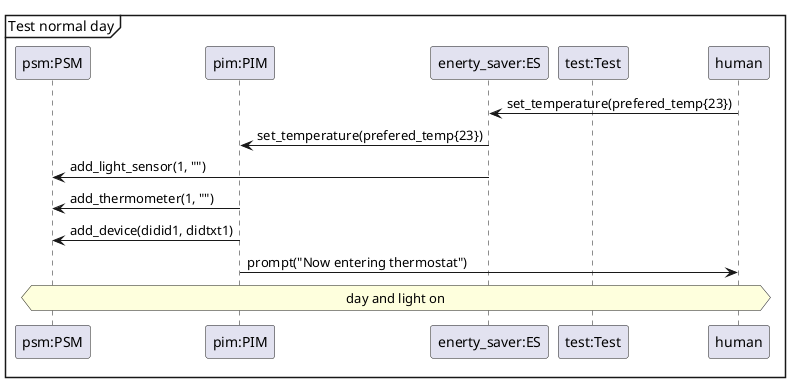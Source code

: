 @startuml sequense diagram
mainframe Test normal day

participant "psm:PSM" as psm
participant "pim:PIM" as pim
participant "enerty_saver:ES" as es
participant "test:Test" as test

'Set preferred temp
es <- human: set_temperature(prefered_temp{23})
pim <- es: set_temperature(prefered_temp{23})

psm <- es: add_light_sensor(1, "")

psm <- pim: add_thermometer(1, "")
psm <- pim: add_device(didid1, didtxt1)

pim -> human: prompt("Now entering thermostat")

hnote across: day and light on
'setup compleat




@enduml
